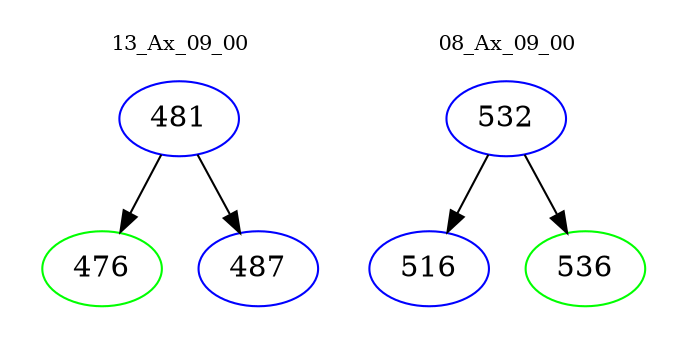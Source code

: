 digraph{
subgraph cluster_0 {
color = white
label = "13_Ax_09_00";
fontsize=10;
T0_481 [label="481", color="blue"]
T0_481 -> T0_476 [color="black"]
T0_476 [label="476", color="green"]
T0_481 -> T0_487 [color="black"]
T0_487 [label="487", color="blue"]
}
subgraph cluster_1 {
color = white
label = "08_Ax_09_00";
fontsize=10;
T1_532 [label="532", color="blue"]
T1_532 -> T1_516 [color="black"]
T1_516 [label="516", color="blue"]
T1_532 -> T1_536 [color="black"]
T1_536 [label="536", color="green"]
}
}
